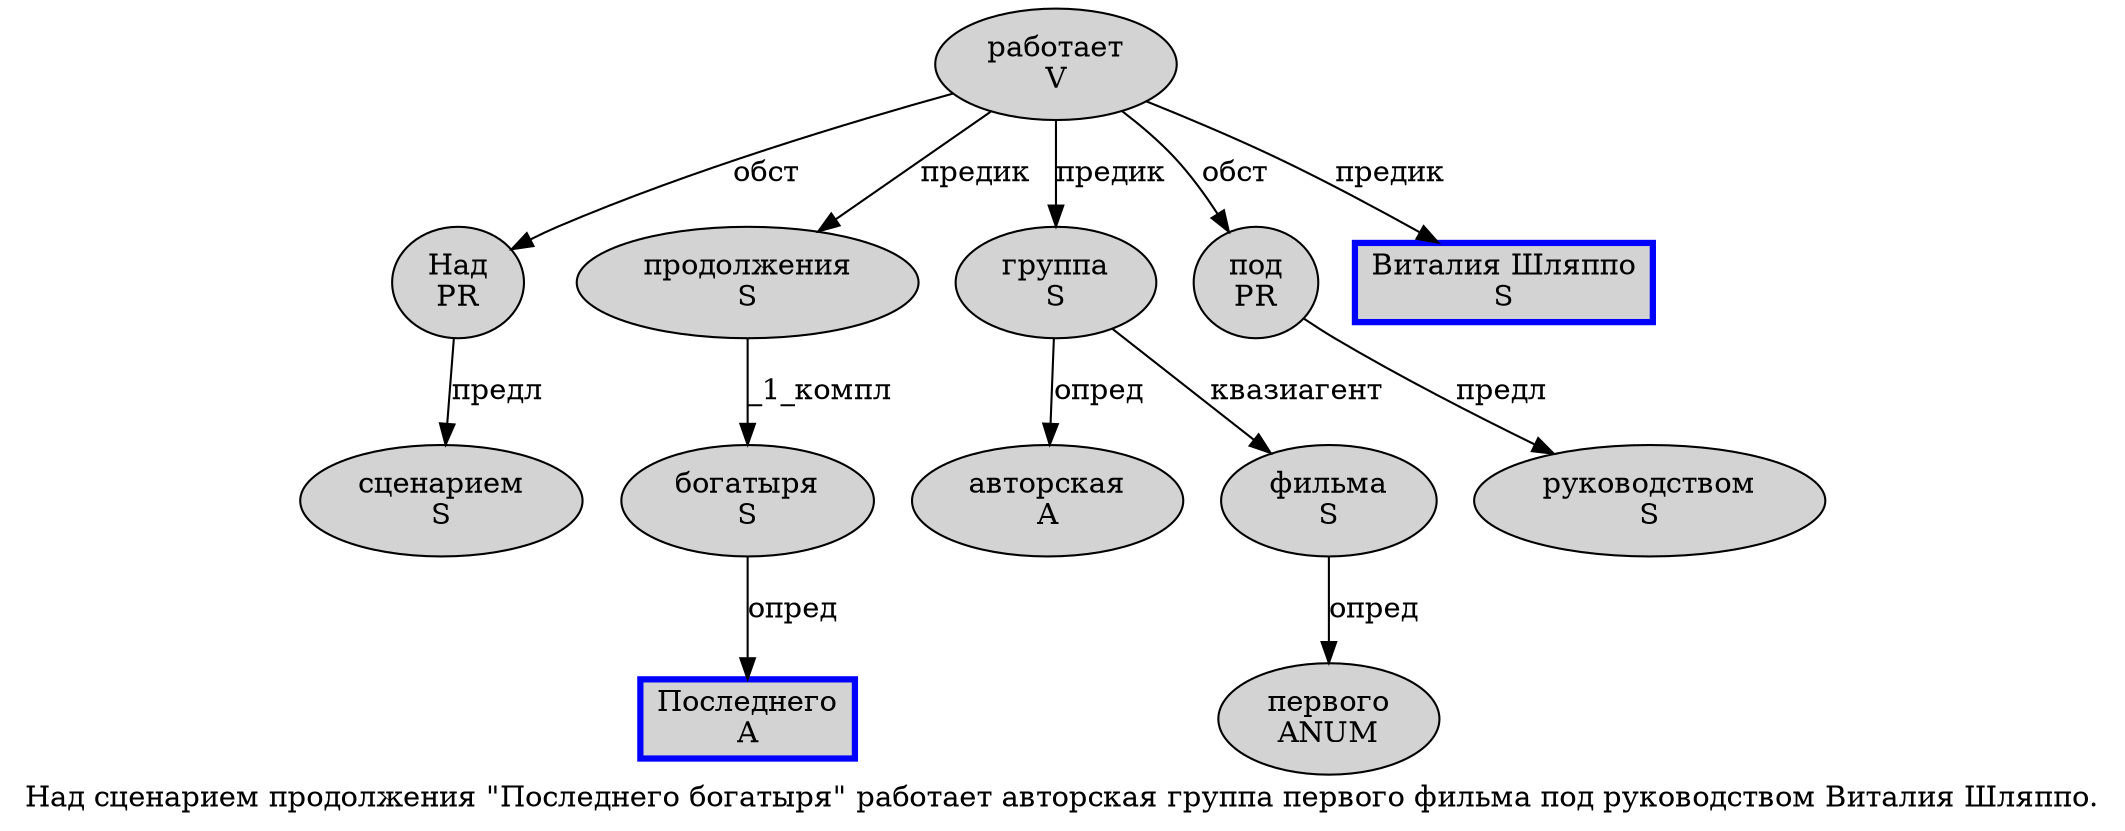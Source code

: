 digraph SENTENCE_486 {
	graph [label="Над сценарием продолжения \"Последнего богатыря\" работает авторская группа первого фильма под руководством Виталия Шляппо."]
	node [style=filled]
		0 [label="Над
PR" color="" fillcolor=lightgray penwidth=1 shape=ellipse]
		1 [label="сценарием
S" color="" fillcolor=lightgray penwidth=1 shape=ellipse]
		2 [label="продолжения
S" color="" fillcolor=lightgray penwidth=1 shape=ellipse]
		4 [label="Последнего
A" color=blue fillcolor=lightgray penwidth=3 shape=box]
		5 [label="богатыря
S" color="" fillcolor=lightgray penwidth=1 shape=ellipse]
		7 [label="работает
V" color="" fillcolor=lightgray penwidth=1 shape=ellipse]
		8 [label="авторская
A" color="" fillcolor=lightgray penwidth=1 shape=ellipse]
		9 [label="группа
S" color="" fillcolor=lightgray penwidth=1 shape=ellipse]
		10 [label="первого
ANUM" color="" fillcolor=lightgray penwidth=1 shape=ellipse]
		11 [label="фильма
S" color="" fillcolor=lightgray penwidth=1 shape=ellipse]
		12 [label="под
PR" color="" fillcolor=lightgray penwidth=1 shape=ellipse]
		13 [label="руководством
S" color="" fillcolor=lightgray penwidth=1 shape=ellipse]
		14 [label="Виталия Шляппо
S" color=blue fillcolor=lightgray penwidth=3 shape=box]
			7 -> 0 [label="обст"]
			7 -> 2 [label="предик"]
			7 -> 9 [label="предик"]
			7 -> 12 [label="обст"]
			7 -> 14 [label="предик"]
			12 -> 13 [label="предл"]
			2 -> 5 [label="_1_компл"]
			0 -> 1 [label="предл"]
			11 -> 10 [label="опред"]
			5 -> 4 [label="опред"]
			9 -> 8 [label="опред"]
			9 -> 11 [label="квазиагент"]
}